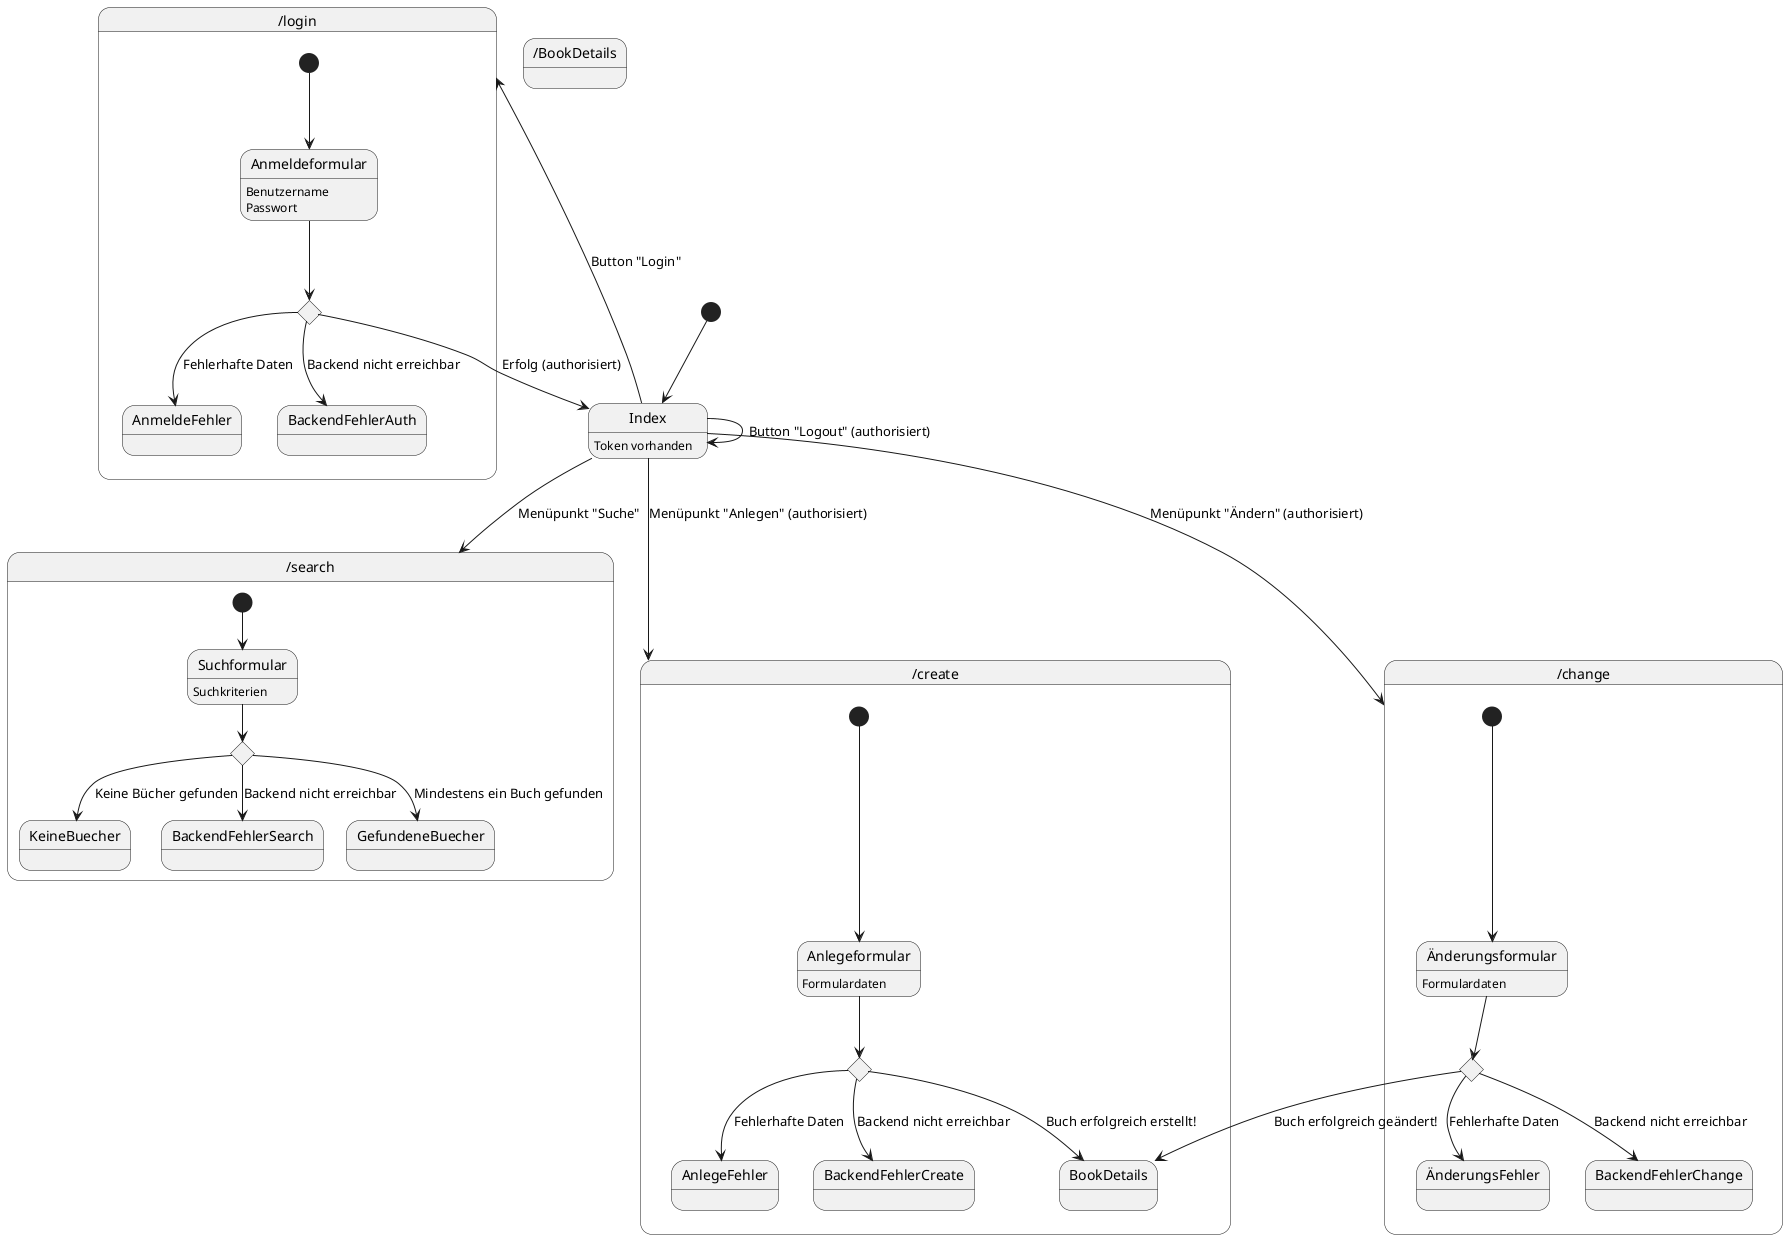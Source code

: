 @startuml zustandsdiagramm
[*] --> Index
Index: Token vorhanden

state "/login" as auth {
    Anmeldeformular: Benutzername
    Anmeldeformular: Passwort
    state Anmeldergebnis <<choice>>

    [*] --> Anmeldeformular
    Anmeldeformular --> Anmeldergebnis
    Anmeldergebnis --> AnmeldeFehler: Fehlerhafte Daten
    Anmeldergebnis --> BackendFehlerAuth: Backend nicht erreichbar
    Anmeldergebnis --> Index: Erfolg (authorisiert)
}

state "/create" as create {
    Anlegeformular: Formulardaten
    state Anlegeergebnis <<choice>>

    [*] --> Anlegeformular
    Anlegeformular --> Anlegeergebnis
    Anlegeergebnis --> AnlegeFehler: Fehlerhafte Daten
    Anlegeergebnis --> BackendFehlerCreate: Backend nicht erreichbar
    Anlegeergebnis --> BookDetails: Buch erfolgreich erstellt! 
}

state "/change" as change {
    Änderungsformular: Formulardaten
    state ÄnderungsErgebnis <<choice>>

    [*] --> Änderungsformular
    Änderungsformular --> ÄnderungsErgebnis
    ÄnderungsErgebnis --> ÄnderungsFehler: Fehlerhafte Daten
    ÄnderungsErgebnis --> BackendFehlerChange: Backend nicht erreichbar
    ÄnderungsErgebnis --> BookDetails: Buch erfolgreich geändert!
}

state "/search" as search {
    Suchformular: Suchkriterien
    state Suchergebnis <<choice>>

    [*] --> Suchformular
    Suchformular --> Suchergebnis
    Suchergebnis --> KeineBuecher: Keine Bücher gefunden
    Suchergebnis --> BackendFehlerSearch: Backend nicht erreichbar
    Suchergebnis --> GefundeneBuecher: Mindestens ein Buch gefunden
}

state "/BookDetails" as success {
}

Index --> auth: Button "Login"
Index --> Index: Button "Logout" (authorisiert)
Index --> create: Menüpunkt "Anlegen" (authorisiert)
Index --> change: Menüpunkt "Ändern" (authorisiert)
Index --> search: Menüpunkt "Suche"

@enduml